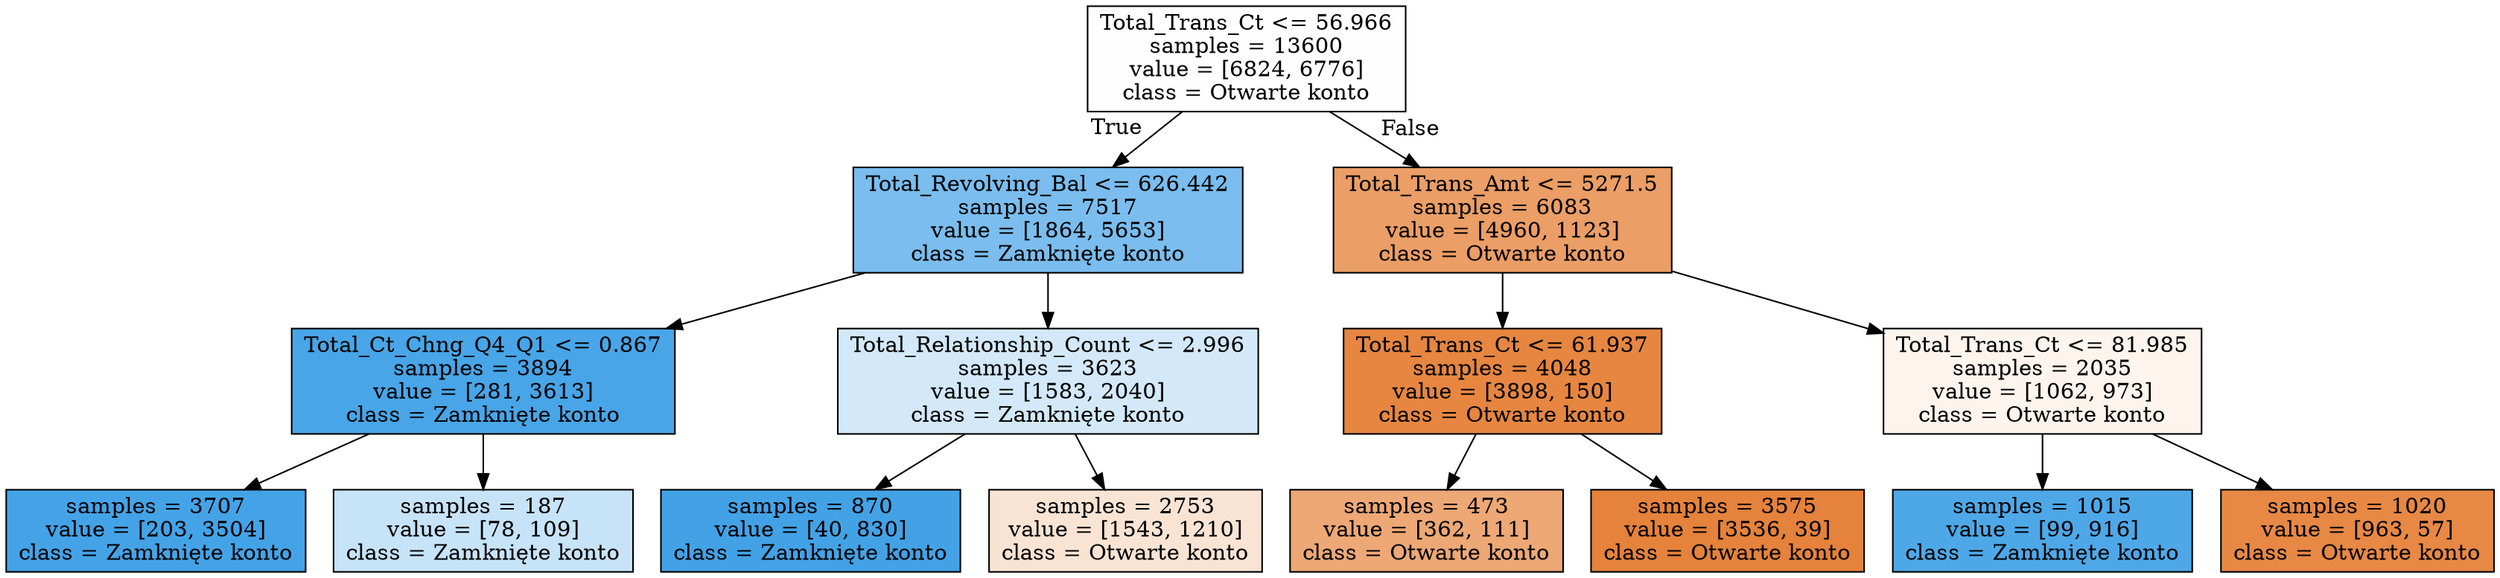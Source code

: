 digraph Tree {
node [shape=box, style="filled", color="black"] ;
0 [label="Total_Trans_Ct <= 56.966\nsamples = 13600\nvalue = [6824, 6776]\nclass = Otwarte konto", fillcolor="#fffefe"] ;
1 [label="Total_Revolving_Bal <= 626.442\nsamples = 7517\nvalue = [1864, 5653]\nclass = Zamknięte konto", fillcolor="#7abdee"] ;
0 -> 1 [labeldistance=2.5, labelangle=45, headlabel="True"] ;
2 [label="Total_Ct_Chng_Q4_Q1 <= 0.867\nsamples = 3894\nvalue = [281, 3613]\nclass = Zamknięte konto", fillcolor="#48a5e7"] ;
1 -> 2 ;
3 [label="samples = 3707\nvalue = [203, 3504]\nclass = Zamknięte konto", fillcolor="#44a3e7"] ;
2 -> 3 ;
4 [label="samples = 187\nvalue = [78, 109]\nclass = Zamknięte konto", fillcolor="#c7e3f8"] ;
2 -> 4 ;
5 [label="Total_Relationship_Count <= 2.996\nsamples = 3623\nvalue = [1583, 2040]\nclass = Zamknięte konto", fillcolor="#d3e9f9"] ;
1 -> 5 ;
6 [label="samples = 870\nvalue = [40, 830]\nclass = Zamknięte konto", fillcolor="#43a2e6"] ;
5 -> 6 ;
7 [label="samples = 2753\nvalue = [1543, 1210]\nclass = Otwarte konto", fillcolor="#f9e4d4"] ;
5 -> 7 ;
8 [label="Total_Trans_Amt <= 5271.5\nsamples = 6083\nvalue = [4960, 1123]\nclass = Otwarte konto", fillcolor="#eb9e66"] ;
0 -> 8 [labeldistance=2.5, labelangle=-45, headlabel="False"] ;
9 [label="Total_Trans_Ct <= 61.937\nsamples = 4048\nvalue = [3898, 150]\nclass = Otwarte konto", fillcolor="#e68641"] ;
8 -> 9 ;
10 [label="samples = 473\nvalue = [362, 111]\nclass = Otwarte konto", fillcolor="#eda876"] ;
9 -> 10 ;
11 [label="samples = 3575\nvalue = [3536, 39]\nclass = Otwarte konto", fillcolor="#e5823b"] ;
9 -> 11 ;
12 [label="Total_Trans_Ct <= 81.985\nsamples = 2035\nvalue = [1062, 973]\nclass = Otwarte konto", fillcolor="#fdf4ee"] ;
8 -> 12 ;
13 [label="samples = 1015\nvalue = [99, 916]\nclass = Zamknięte konto", fillcolor="#4ea8e8"] ;
12 -> 13 ;
14 [label="samples = 1020\nvalue = [963, 57]\nclass = Otwarte konto", fillcolor="#e78845"] ;
12 -> 14 ;
}
